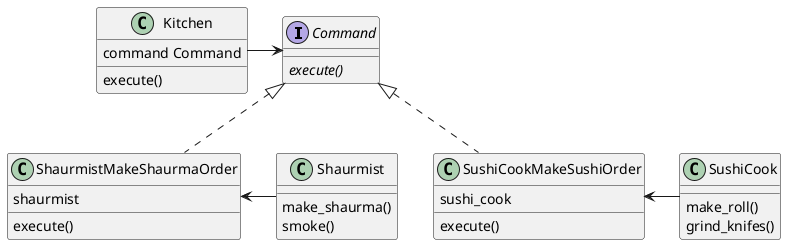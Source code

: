 @startuml
interface Command {
{abstract} execute()
}

class SushiCookMakeSushiOrder {
sushi_cook
execute()
}

class ShaurmistMakeShaurmaOrder {
shaurmist
execute()
}

class SushiCook {
make_roll()
grind_knifes()
}


class Shaurmist {
make_shaurma()
smoke()
}

class Kitchen {
command Command
execute()
}

SushiCookMakeSushiOrder .up.|> Command
ShaurmistMakeShaurmaOrder .up.|> Command
SushiCook -left-> SushiCookMakeSushiOrder
Shaurmist -left-> ShaurmistMakeShaurmaOrder
Kitchen -right-> Command
@enduml

